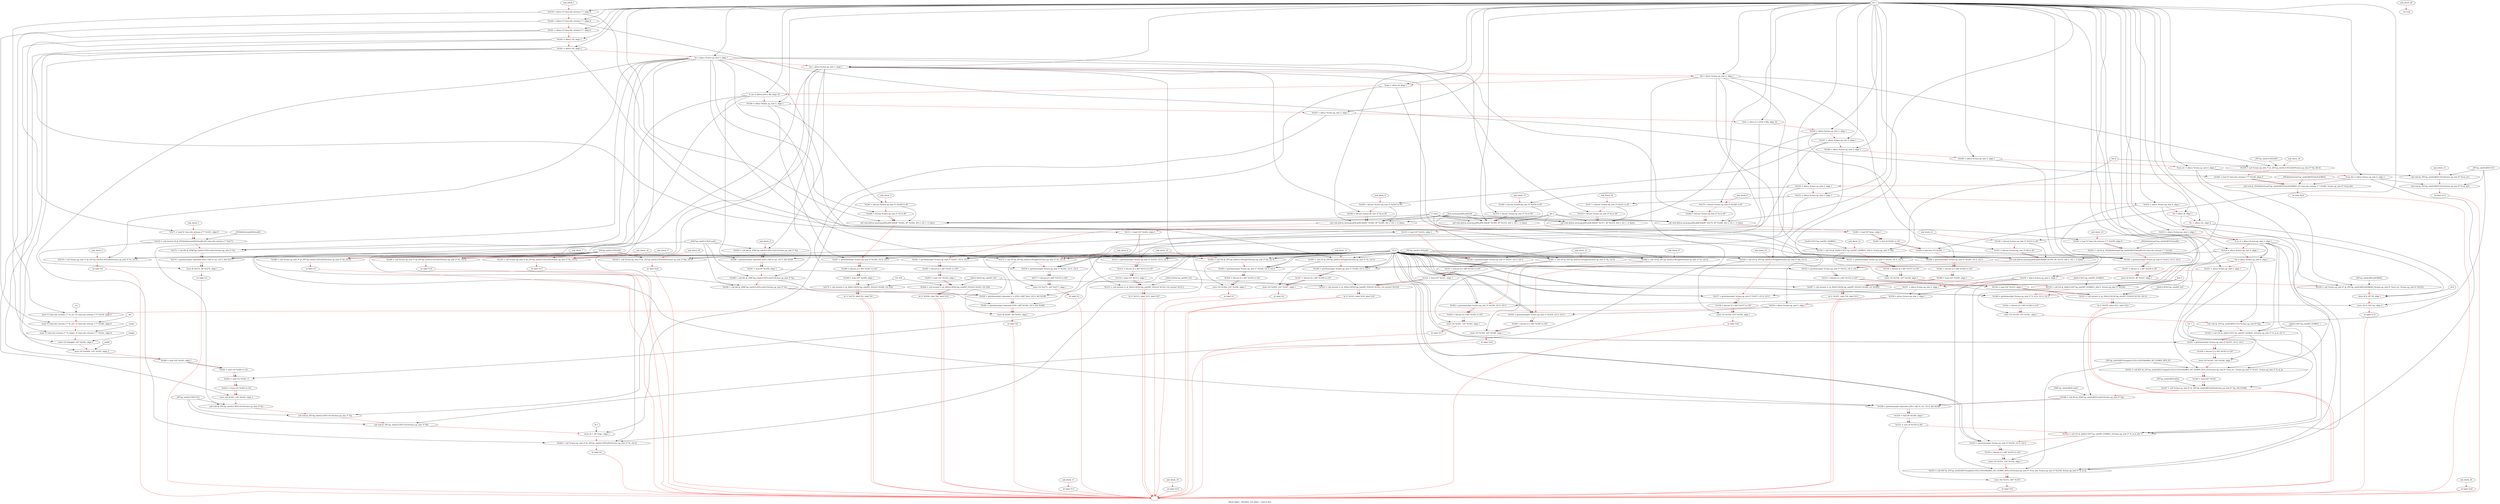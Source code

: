 digraph G {
compound=true
label="Black edges - dataflow, red edges - control flow"
"t239" [label="  %t239 = alloca %\"class.hls::stream.1\"*, align 8"]
"t240" [label="  %t240 = alloca %\"class.hls::stream.1\"*, align 8"]
"t241" [label="  %t241 = alloca %\"class.hls::stream.2\"*, align 8"]
"t242" [label="  %t242 = alloca i16, align 2"]
"t243" [label="  %t243 = alloca i16, align 2"]
"i" [label="  %i = alloca %class.ap_uint.3, align 1"]
"j" [label="  %j = alloca %class.ap_uint.3, align 1"]
"k" [label="  %k = alloca %class.ap_uint.3, align 1"]
"npc" [label="  %npc = alloca i8, align 1"]
"_lut" [label="  %_lut = alloca [256 x i8], align 16"]
"t244" [label="  %t244 = alloca %class.ap_uint.3, align 1"]
"t245" [label="  %t245 = alloca %class.ap_uint.3, align 1"]
"lut" [label="  %lut = alloca [1 x [256 x i8]], align 16"]
"t246" [label="  %t246 = alloca %class.ap_uint.3, align 1"]
"t247" [label="  %t247 = alloca %class.ap_uint.3, align 1"]
"t248" [label="  %t248 = alloca %class.ap_uint.3, align 1"]
"t249" [label="  %t249 = alloca %class.ap_uint.3, align 1"]
"val_src" [label="  %val_src = alloca %class.ap_uint.0, align 1"]
"val_dst" [label="  %val_dst = alloca %class.ap_uint.0, align 1"]
"t250" [label="  %t250 = alloca %class.ap_uint.3, align 1"]
"t251" [label="  %t251 = alloca %class.ap_uint.3, align 1"]
"t252" [label="  %t252 = alloca %class.ap_uint.0, align 1"]
"l" [label="  %l = alloca i8, align 1"]
"c" [label="  %c = alloca i32, align 4"]
"t253" [label="  %t253 = alloca %class.ap_uint.3, align 1"]
"_in_k" [label="  %_in_k = alloca %class.ap_uint.3, align 1"]
"t254" [label="  %t254 = alloca %class.ap_uint.3, align 1"]
"p" [label="  %p = alloca %class.ap_uint.0, align 1"]
"t255" [label="  %t255 = alloca %class.ap_uint.3, align 1"]
"t256" [label="  %t256 = alloca %class.ap_uint.3, align 1"]
"t257" [label="  %t257 = alloca %class.ap_uint.3, align 1"]
"t258" [label="  %t258 = alloca %class.ap_uint.3, align 1"]
"t259" [label="  %t259 = alloca %class.ap_uint.3, align 1"]
"_1" [label="  store %\"class.hls::stream.1\"* %_src, %\"class.hls::stream.1\"** %t239, align 8"]
"_2" [label="  store %\"class.hls::stream.1\"* %_dst, %\"class.hls::stream.1\"** %t240, align 8"]
"_3" [label="  store %\"class.hls::stream.2\"* %_lutptr, %\"class.hls::stream.2\"** %t241, align 8"]
"_4" [label="  store i16 %height, i16* %t242, align 2"]
"_5" [label="  store i16 %width, i16* %t243, align 2"]
"t260" [label="  %t260 = load i16* %t243, align 2"]
"t261" [label="  %t261 = zext i16 %t260 to i32"]
"t262" [label="  %t262 = ashr i32 %t261, 0"]
"t263" [label="  %t263 = trunc i32 %t262 to i16"]
"_6" [label="  store i16 %t263, i16* %t243, align 2"]
"_7" [label="  call void @_ZN7ap_uintILi13EEC1Ev(%class.ap_uint.3* %i)"]
"_8" [label="  call void @_ZN7ap_uintILi13EEC1Ev(%class.ap_uint.3* %j)"]
"_9" [label="  call void @_ZN7ap_uintILi13EEC1Ev(%class.ap_uint.3* %k)"]
"_10" [label="  store i8 1, i8* %npc, align 1"]
"t264" [label="  %t264 = call %class.ap_uint.3* @_ZN7ap_uintILi13EEaSEi(%class.ap_uint.3* %i, i32 0)"]
"_11" [label="  br label %1"]
"unk_block_1" -> "t239"[color=red]
"i32 1" -> "t239"
"t239" -> "t240"[color=red weight=2]
"i32 1" -> "t240"
"t240" -> "t241"[color=red weight=2]
"i32 1" -> "t241"
"t241" -> "t242"[color=red weight=2]
"i32 1" -> "t242"
"t242" -> "t243"[color=red weight=2]
"i32 1" -> "t243"
"t243" -> "i"[color=red weight=2]
"i32 1" -> "i"
"i" -> "j"[color=red weight=2]
"i32 1" -> "j"
"j" -> "k"[color=red weight=2]
"i32 1" -> "k"
"k" -> "npc"[color=red weight=2]
"i32 1" -> "npc"
"npc" -> "_lut"[color=red weight=2]
"i32 1" -> "_lut"
"_lut" -> "t244"[color=red weight=2]
"i32 1" -> "t244"
"t244" -> "t245"[color=red weight=2]
"i32 1" -> "t245"
"t245" -> "lut"[color=red weight=2]
"i32 1" -> "lut"
"lut" -> "t246"[color=red weight=2]
"i32 1" -> "t246"
"t246" -> "t247"[color=red weight=2]
"i32 1" -> "t247"
"t247" -> "t248"[color=red weight=2]
"i32 1" -> "t248"
"t248" -> "t249"[color=red weight=2]
"i32 1" -> "t249"
"t249" -> "val_src"[color=red weight=2]
"i32 1" -> "val_src"
"val_src" -> "val_dst"[color=red weight=2]
"i32 1" -> "val_dst"
"val_dst" -> "t250"[color=red weight=2]
"i32 1" -> "t250"
"t250" -> "t251"[color=red weight=2]
"i32 1" -> "t251"
"t251" -> "t252"[color=red weight=2]
"i32 1" -> "t252"
"t252" -> "l"[color=red weight=2]
"i32 1" -> "l"
"l" -> "c"[color=red weight=2]
"i32 1" -> "c"
"c" -> "t253"[color=red weight=2]
"i32 1" -> "t253"
"t253" -> "_in_k"[color=red weight=2]
"i32 1" -> "_in_k"
"_in_k" -> "t254"[color=red weight=2]
"i32 1" -> "t254"
"t254" -> "p"[color=red weight=2]
"i32 1" -> "p"
"p" -> "t255"[color=red weight=2]
"i32 1" -> "t255"
"t255" -> "t256"[color=red weight=2]
"i32 1" -> "t256"
"t256" -> "t257"[color=red weight=2]
"i32 1" -> "t257"
"t257" -> "t258"[color=red weight=2]
"i32 1" -> "t258"
"t258" -> "t259"[color=red weight=2]
"i32 1" -> "t259"
"t259" -> "_1"[color=red weight=2]
"_src" -> "_1"
"t239" -> "_1"
"_1" -> "_2"[color=red weight=2]
"_dst" -> "_2"
"t240" -> "_2"
"_2" -> "_3"[color=red weight=2]
"_lutptr" -> "_3"
"t241" -> "_3"
"_3" -> "_4"[color=red weight=2]
"height" -> "_4"
"t242" -> "_4"
"_4" -> "_5"[color=red weight=2]
"width" -> "_5"
"t243" -> "_5"
"_5" -> "t260"[color=red weight=2]
"t243" -> "t260"
"t260" -> "t261"[color=red weight=2]
"t260" -> "t261"
"t261" -> "t262"[color=red weight=2]
"t261" -> "t262"
"i32 0" -> "t262"
"t262" -> "t263"[color=red weight=2]
"t262" -> "t263"
"t263" -> "_6"[color=red weight=2]
"t263" -> "_6"
"t243" -> "_6"
"_6" -> "_7"[color=red weight=2]
"i" -> "_7"
"_ZN7ap_uintILi13EEC1Ev" -> "_7"
"_7" -> "_8"[color=red weight=2]
"j" -> "_8"
"_ZN7ap_uintILi13EEC1Ev" -> "_8"
"_8" -> "_9"[color=red weight=2]
"k" -> "_9"
"_ZN7ap_uintILi13EEC1Ev" -> "_9"
"_9" -> "_10"[color=red weight=2]
"i8 1" -> "_10"
"npc" -> "_10"
"_10" -> "t264"[color=red weight=2]
"i" -> "t264"
"i32 0" -> "t264"
"_ZN7ap_uintILi13EEaSEi" -> "t264"
"t264" -> "_11"[color=red weight=2]
"_11" -> ""[color=red]

"t265" [label="  %t265 = bitcast %class.ap_uint.3* %t244 to i8*"]
"t266" [label="  %t266 = bitcast %class.ap_uint.3* %i to i8*"]
"_12" [label="  call void @llvm.memcpy.p0i8.p0i8.i64(i8* %t265, i8* %t266, i64 2, i32 1, i1 false)"]
"t267" [label="  %t267 = getelementptr %class.ap_uint.3* %t244, i32 0, i32 0"]
"t268" [label="  %t268 = bitcast [2 x i8]* %t267 to i16*"]
"t269" [label="  %t269 = load i16* %t268, align 1"]
"t270" [label="  %t270 = call zeroext i1 @_ZltILi13EEb7ap_uintIXT_EEi(i16 %t269, i32 256)"]
"_13" [label="  br i1 %t270, label %2, label %4"]
"unk_block_2" -> "t265"[color=red]
"t244" -> "t265"
"t265" -> "t266"[color=red weight=2]
"i" -> "t266"
"t266" -> "_12"[color=red weight=2]
"t265" -> "_12"
"t266" -> "_12"
"i64 2" -> "_12"
"i32 1" -> "_12"
"i1 false" -> "_12"
"llvm.memcpy.p0i8.p0i8.i64" -> "_12"
"_12" -> "t267"[color=red weight=2]
"t244" -> "t267"
"i32 0" -> "t267"
"i32 0" -> "t267"
"t267" -> "t268"[color=red weight=2]
"t267" -> "t268"
"t268" -> "t269"[color=red weight=2]
"t268" -> "t269"
"t269" -> "t270"[color=red weight=2]
"t269" -> "t270"
"i32 256" -> "t270"
"_ZltILi13EEb7ap_uintIXT_EEi" -> "t270"
"t270" -> "_13"[color=red weight=2]
"t270" -> "_13"
"_13" -> ""[color=red]
"_13" -> ""[color=red]

"t271" [label="  %t271 = load %\"class.hls::stream.2\"** %t241, align 8"]
"t272" [label="  %t272 = call zeroext i8 @_ZN3hls6streamIhE4readEv(%\"class.hls::stream.2\"* %t271)"]
"t273" [label="  %t273 = call i64 @_ZNK7ap_uintILi13EEcvmEv(%class.ap_uint.3* %i)"]
"t274" [label="  %t274 = getelementptr inbounds [256 x i8]* %_lut, i32 0, i64 %t273"]
"_14" [label="  store i8 %t272, i8* %t274, align 1"]
"_15" [label="  br label %3"]
"unk_block_3" -> "t271"[color=red]
"t241" -> "t271"
"t271" -> "t272"[color=red weight=2]
"t271" -> "t272"
"_ZN3hls6streamIhE4readEv" -> "t272"
"t272" -> "t273"[color=red weight=2]
"i" -> "t273"
"_ZNK7ap_uintILi13EEcvmEv" -> "t273"
"t273" -> "t274"[color=red weight=2]
"_lut" -> "t274"
"i32 0" -> "t274"
"t273" -> "t274"
"t274" -> "_14"[color=red weight=2]
"t272" -> "_14"
"t274" -> "_14"
"_14" -> "_15"[color=red weight=2]
"_15" -> ""[color=red]

"t275" [label="  %t275 = call i16 @_ZN7ap_uintILi13EEppEi(%class.ap_uint.3* %i, i32 0)"]
"t276" [label="  %t276 = getelementptr %class.ap_uint.3* %t245, i32 0, i32 0"]
"t277" [label="  %t277 = bitcast [2 x i8]* %t276 to i16*"]
"_16" [label="  store i16 %t275, i16* %t277, align 1"]
"_17" [label="  br label %1"]
"unk_block_4" -> "t275"[color=red]
"i" -> "t275"
"i32 0" -> "t275"
"_ZN7ap_uintILi13EEppEi" -> "t275"
"t275" -> "t276"[color=red weight=2]
"t245" -> "t276"
"i32 0" -> "t276"
"i32 0" -> "t276"
"t276" -> "t277"[color=red weight=2]
"t276" -> "t277"
"t277" -> "_16"[color=red weight=2]
"t275" -> "_16"
"t277" -> "_16"
"_16" -> "_17"[color=red weight=2]
"_17" -> ""[color=red]

"t278" [label="  %t278 = call %class.ap_uint.3* @_ZN7ap_uintILi13EEaSEi(%class.ap_uint.3* %i, i32 0)"]
"_18" [label="  br label %5"]
"unk_block_5" -> "t278"[color=red]
"i" -> "t278"
"i32 0" -> "t278"
"_ZN7ap_uintILi13EEaSEi" -> "t278"
"t278" -> "_18"[color=red weight=2]
"_18" -> ""[color=red]

"t279" [label="  %t279 = bitcast %class.ap_uint.3* %t246 to i8*"]
"t280" [label="  %t280 = bitcast %class.ap_uint.3* %i to i8*"]
"_19" [label="  call void @llvm.memcpy.p0i8.p0i8.i64(i8* %t279, i8* %t280, i64 2, i32 1, i1 false)"]
"t281" [label="  %t281 = load i8* %npc, align 1"]
"t282" [label="  %t282 = zext i8 %t281 to i32"]
"t283" [label="  %t283 = mul nsw i32 %t282, 1"]
"t284" [label="  %t284 = getelementptr %class.ap_uint.3* %t246, i32 0, i32 0"]
"t285" [label="  %t285 = bitcast [2 x i8]* %t284 to i16*"]
"t286" [label="  %t286 = load i16* %t285, align 1"]
"t287" [label="  %t287 = call zeroext i1 @_ZltILi13EEb7ap_uintIXT_EEi(i16 %t286, i32 %t283)"]
"_20" [label="  br i1 %t287, label %6, label %12"]
"unk_block_6" -> "t279"[color=red]
"t246" -> "t279"
"t279" -> "t280"[color=red weight=2]
"i" -> "t280"
"t280" -> "_19"[color=red weight=2]
"t279" -> "_19"
"t280" -> "_19"
"i64 2" -> "_19"
"i32 1" -> "_19"
"i1 false" -> "_19"
"llvm.memcpy.p0i8.p0i8.i64" -> "_19"
"_19" -> "t281"[color=red weight=2]
"npc" -> "t281"
"t281" -> "t282"[color=red weight=2]
"t281" -> "t282"
"t282" -> "t283"[color=red weight=2]
"t282" -> "t283"
"i32 1" -> "t283"
"t283" -> "t284"[color=red weight=2]
"t246" -> "t284"
"i32 0" -> "t284"
"i32 0" -> "t284"
"t284" -> "t285"[color=red weight=2]
"t284" -> "t285"
"t285" -> "t286"[color=red weight=2]
"t285" -> "t286"
"t286" -> "t287"[color=red weight=2]
"t286" -> "t287"
"t283" -> "t287"
"_ZltILi13EEb7ap_uintIXT_EEi" -> "t287"
"t287" -> "_20"[color=red weight=2]
"t287" -> "_20"
"_20" -> ""[color=red]
"_20" -> ""[color=red]

"t288" [label="  %t288 = call %class.ap_uint.3* @_ZN7ap_uintILi13EEaSEi(%class.ap_uint.3* %j, i32 0)"]
"_21" [label="  br label %7"]
"unk_block_7" -> "t288"[color=red]
"j" -> "t288"
"i32 0" -> "t288"
"_ZN7ap_uintILi13EEaSEi" -> "t288"
"t288" -> "_21"[color=red weight=2]
"_21" -> ""[color=red]

"t289" [label="  %t289 = bitcast %class.ap_uint.3* %t247 to i8*"]
"t290" [label="  %t290 = bitcast %class.ap_uint.3* %j to i8*"]
"_22" [label="  call void @llvm.memcpy.p0i8.p0i8.i64(i8* %t289, i8* %t290, i64 2, i32 1, i1 false)"]
"t291" [label="  %t291 = getelementptr %class.ap_uint.3* %t247, i32 0, i32 0"]
"t292" [label="  %t292 = bitcast [2 x i8]* %t291 to i16*"]
"t293" [label="  %t293 = load i16* %t292, align 1"]
"t294" [label="  %t294 = call zeroext i1 @_ZltILi13EEb7ap_uintIXT_EEi(i16 %t293, i32 256)"]
"_23" [label="  br i1 %t294, label %8, label %10"]
"unk_block_8" -> "t289"[color=red]
"t247" -> "t289"
"t289" -> "t290"[color=red weight=2]
"j" -> "t290"
"t290" -> "_22"[color=red weight=2]
"t289" -> "_22"
"t290" -> "_22"
"i64 2" -> "_22"
"i32 1" -> "_22"
"i1 false" -> "_22"
"llvm.memcpy.p0i8.p0i8.i64" -> "_22"
"_22" -> "t291"[color=red weight=2]
"t247" -> "t291"
"i32 0" -> "t291"
"i32 0" -> "t291"
"t291" -> "t292"[color=red weight=2]
"t291" -> "t292"
"t292" -> "t293"[color=red weight=2]
"t292" -> "t293"
"t293" -> "t294"[color=red weight=2]
"t293" -> "t294"
"i32 256" -> "t294"
"_ZltILi13EEb7ap_uintIXT_EEi" -> "t294"
"t294" -> "_23"[color=red weight=2]
"t294" -> "_23"
"_23" -> ""[color=red]
"_23" -> ""[color=red]

"t295" [label="  %t295 = call i64 @_ZNK7ap_uintILi13EEcvmEv(%class.ap_uint.3* %j)"]
"t296" [label="  %t296 = getelementptr inbounds [256 x i8]* %_lut, i32 0, i64 %t295"]
"t297" [label="  %t297 = load i8* %t296, align 1"]
"t298" [label="  %t298 = call i64 @_ZNK7ap_uintILi13EEcvmEv(%class.ap_uint.3* %j)"]
"t299" [label="  %t299 = call i64 @_ZNK7ap_uintILi13EEcvmEv(%class.ap_uint.3* %i)"]
"t300" [label="  %t300 = getelementptr inbounds [1 x [256 x i8]]* %lut, i32 0, i64 %t299"]
"t301" [label="  %t301 = getelementptr inbounds [256 x i8]* %t300, i32 0, i64 %t298"]
"_24" [label="  store i8 %t297, i8* %t301, align 1"]
"_25" [label="  br label %9"]
"unk_block_9" -> "t295"[color=red]
"j" -> "t295"
"_ZNK7ap_uintILi13EEcvmEv" -> "t295"
"t295" -> "t296"[color=red weight=2]
"_lut" -> "t296"
"i32 0" -> "t296"
"t295" -> "t296"
"t296" -> "t297"[color=red weight=2]
"t296" -> "t297"
"t297" -> "t298"[color=red weight=2]
"j" -> "t298"
"_ZNK7ap_uintILi13EEcvmEv" -> "t298"
"t298" -> "t299"[color=red weight=2]
"i" -> "t299"
"_ZNK7ap_uintILi13EEcvmEv" -> "t299"
"t299" -> "t300"[color=red weight=2]
"lut" -> "t300"
"i32 0" -> "t300"
"t299" -> "t300"
"t300" -> "t301"[color=red weight=2]
"t300" -> "t301"
"i32 0" -> "t301"
"t298" -> "t301"
"t301" -> "_24"[color=red weight=2]
"t297" -> "_24"
"t301" -> "_24"
"_24" -> "_25"[color=red weight=2]
"_25" -> ""[color=red]

"t302" [label="  %t302 = call i16 @_ZN7ap_uintILi13EEppEi(%class.ap_uint.3* %j, i32 0)"]
"t303" [label="  %t303 = getelementptr %class.ap_uint.3* %t248, i32 0, i32 0"]
"t304" [label="  %t304 = bitcast [2 x i8]* %t303 to i16*"]
"_26" [label="  store i16 %t302, i16* %t304, align 1"]
"_27" [label="  br label %7"]
"unk_block_10" -> "t302"[color=red]
"j" -> "t302"
"i32 0" -> "t302"
"_ZN7ap_uintILi13EEppEi" -> "t302"
"t302" -> "t303"[color=red weight=2]
"t248" -> "t303"
"i32 0" -> "t303"
"i32 0" -> "t303"
"t303" -> "t304"[color=red weight=2]
"t303" -> "t304"
"t304" -> "_26"[color=red weight=2]
"t302" -> "_26"
"t304" -> "_26"
"_26" -> "_27"[color=red weight=2]
"_27" -> ""[color=red]

"_28" [label="  br label %11"]
"unk_block_11" -> "_28"[color=red]
"_28" -> ""[color=red]

"t305" [label="  %t305 = call i16 @_ZN7ap_uintILi13EEppEi(%class.ap_uint.3* %i, i32 0)"]
"t306" [label="  %t306 = getelementptr %class.ap_uint.3* %t249, i32 0, i32 0"]
"t307" [label="  %t307 = bitcast [2 x i8]* %t306 to i16*"]
"_29" [label="  store i16 %t305, i16* %t307, align 1"]
"_30" [label="  br label %5"]
"unk_block_12" -> "t305"[color=red]
"i" -> "t305"
"i32 0" -> "t305"
"_ZN7ap_uintILi13EEppEi" -> "t305"
"t305" -> "t306"[color=red weight=2]
"t249" -> "t306"
"i32 0" -> "t306"
"i32 0" -> "t306"
"t306" -> "t307"[color=red weight=2]
"t306" -> "t307"
"t307" -> "_29"[color=red weight=2]
"t305" -> "_29"
"t307" -> "_29"
"_29" -> "_30"[color=red weight=2]
"_30" -> ""[color=red]

"_31" [label="  call void @_ZN7ap_uintILi8EEC1Ev(%class.ap_uint.0* %val_src)"]
"_32" [label="  call void @_ZN7ap_uintILi8EEC1Ev(%class.ap_uint.0* %val_dst)"]
"_33" [label="  br label %13"]
"unk_block_13" -> "_31"[color=red]
"val_src" -> "_31"
"_ZN7ap_uintILi8EEC1Ev" -> "_31"
"_31" -> "_32"[color=red weight=2]
"val_dst" -> "_32"
"_ZN7ap_uintILi8EEC1Ev" -> "_32"
"_32" -> "_33"[color=red weight=2]
"_33" -> ""[color=red]

"t308" [label="  %t308 = call %class.ap_uint.3* @_ZN7ap_uintILi13EEaSEi(%class.ap_uint.3* %i, i32 0)"]
"_34" [label="  br label %14"]
"unk_block_14" -> "t308"[color=red]
"i" -> "t308"
"i32 0" -> "t308"
"_ZN7ap_uintILi13EEaSEi" -> "t308"
"t308" -> "_34"[color=red weight=2]
"_34" -> ""[color=red]

"t309" [label="  %t309 = bitcast %class.ap_uint.3* %t250 to i8*"]
"t310" [label="  %t310 = bitcast %class.ap_uint.3* %i to i8*"]
"_35" [label="  call void @llvm.memcpy.p0i8.p0i8.i64(i8* %t309, i8* %t310, i64 2, i32 1, i1 false)"]
"t311" [label="  %t311 = load i16* %t242, align 2"]
"t312" [label="  %t312 = getelementptr %class.ap_uint.3* %t250, i32 0, i32 0"]
"t313" [label="  %t313 = bitcast [2 x i8]* %t312 to i16*"]
"t314" [label="  %t314 = load i16* %t313, align 1"]
"t315" [label="  %t315 = call zeroext i1 @_ZltILi13EEb7ap_uintIXT_EEt(i16 %t314, i16 zeroext %t311)"]
"_36" [label="  br i1 %t315, label %15, label %27"]
"unk_block_15" -> "t309"[color=red]
"t250" -> "t309"
"t309" -> "t310"[color=red weight=2]
"i" -> "t310"
"t310" -> "_35"[color=red weight=2]
"t309" -> "_35"
"t310" -> "_35"
"i64 2" -> "_35"
"i32 1" -> "_35"
"i1 false" -> "_35"
"llvm.memcpy.p0i8.p0i8.i64" -> "_35"
"_35" -> "t311"[color=red weight=2]
"t242" -> "t311"
"t311" -> "t312"[color=red weight=2]
"t250" -> "t312"
"i32 0" -> "t312"
"i32 0" -> "t312"
"t312" -> "t313"[color=red weight=2]
"t312" -> "t313"
"t313" -> "t314"[color=red weight=2]
"t313" -> "t314"
"t314" -> "t315"[color=red weight=2]
"t314" -> "t315"
"t311" -> "t315"
"_ZltILi13EEb7ap_uintIXT_EEt" -> "t315"
"t315" -> "_36"[color=red weight=2]
"t315" -> "_36"
"_36" -> ""[color=red]
"_36" -> ""[color=red]

"_37" [label="  br label %16"]
"unk_block_16" -> "_37"[color=red]
"_37" -> ""[color=red]

"t316" [label="  %t316 = call %class.ap_uint.3* @_ZN7ap_uintILi13EEaSEi(%class.ap_uint.3* %j, i32 0)"]
"_38" [label="  br label %17"]
"unk_block_17" -> "t316"[color=red]
"j" -> "t316"
"i32 0" -> "t316"
"_ZN7ap_uintILi13EEaSEi" -> "t316"
"t316" -> "_38"[color=red weight=2]
"_38" -> ""[color=red]

"t317" [label="  %t317 = bitcast %class.ap_uint.3* %t251 to i8*"]
"t318" [label="  %t318 = bitcast %class.ap_uint.3* %j to i8*"]
"_39" [label="  call void @llvm.memcpy.p0i8.p0i8.i64(i8* %t317, i8* %t318, i64 2, i32 1, i1 false)"]
"t319" [label="  %t319 = load i16* %t243, align 2"]
"t320" [label="  %t320 = getelementptr %class.ap_uint.3* %t251, i32 0, i32 0"]
"t321" [label="  %t321 = bitcast [2 x i8]* %t320 to i16*"]
"t322" [label="  %t322 = load i16* %t321, align 1"]
"t323" [label="  %t323 = call zeroext i1 @_ZltILi13EEb7ap_uintIXT_EEt(i16 %t322, i16 zeroext %t319)"]
"_40" [label="  br i1 %t323, label %18, label %25"]
"unk_block_18" -> "t317"[color=red]
"t251" -> "t317"
"t317" -> "t318"[color=red weight=2]
"j" -> "t318"
"t318" -> "_39"[color=red weight=2]
"t317" -> "_39"
"t318" -> "_39"
"i64 2" -> "_39"
"i32 1" -> "_39"
"i1 false" -> "_39"
"llvm.memcpy.p0i8.p0i8.i64" -> "_39"
"_39" -> "t319"[color=red weight=2]
"t243" -> "t319"
"t319" -> "t320"[color=red weight=2]
"t251" -> "t320"
"i32 0" -> "t320"
"i32 0" -> "t320"
"t320" -> "t321"[color=red weight=2]
"t320" -> "t321"
"t321" -> "t322"[color=red weight=2]
"t321" -> "t322"
"t322" -> "t323"[color=red weight=2]
"t322" -> "t323"
"t319" -> "t323"
"_ZltILi13EEb7ap_uintIXT_EEt" -> "t323"
"t323" -> "_40"[color=red weight=2]
"t323" -> "_40"
"_40" -> ""[color=red]
"_40" -> ""[color=red]

"t324" [label="  %t324 = load %\"class.hls::stream.1\"** %t239, align 8"]
"t325" [label="  %t325 = call i8 @_ZN3hls6streamI7ap_uintILi8EEE4readEv(%\"class.hls::stream.1\"* %t324)"]
"t326" [label="  %t326 = getelementptr %class.ap_uint.0* %t252, i32 0, i32 0"]
"t327" [label="  %t327 = bitcast [1 x i8]* %t326 to i8*"]
"_41" [label="  store i8 %t325, i8* %t327, align 1"]
"t328" [label="  %t328 = call %class.ap_uint.0* @_ZN7ap_uintILi8EEaSERKS0_(%class.ap_uint.0* %val_src, %class.ap_uint.0* %t252)"]
"_42" [label="  store i8 0, i8* %l, align 1"]
"_43" [label="  store i32 0, i32* %c, align 4"]
"_44" [label="  br label %19"]
"unk_block_19" -> "t324"[color=red]
"t239" -> "t324"
"t324" -> "t325"[color=red weight=2]
"t324" -> "t325"
"_ZN3hls6streamI7ap_uintILi8EEE4readEv" -> "t325"
"t325" -> "t326"[color=red weight=2]
"t252" -> "t326"
"i32 0" -> "t326"
"i32 0" -> "t326"
"t326" -> "t327"[color=red weight=2]
"t326" -> "t327"
"t327" -> "_41"[color=red weight=2]
"t325" -> "_41"
"t327" -> "_41"
"_41" -> "t328"[color=red weight=2]
"val_src" -> "t328"
"t252" -> "t328"
"_ZN7ap_uintILi8EEaSERKS0_" -> "t328"
"t328" -> "_42"[color=red weight=2]
"i8 0" -> "_42"
"l" -> "_42"
"_42" -> "_43"[color=red weight=2]
"i32 0" -> "_43"
"c" -> "_43"
"_43" -> "_44"[color=red weight=2]
"_44" -> ""[color=red]

"t329" [label="  %t329 = call %class.ap_uint.3* @_ZN7ap_uintILi13EEaSEi(%class.ap_uint.3* %k, i32 0)"]
"_45" [label="  br label %20"]
"unk_block_20" -> "t329"[color=red]
"k" -> "t329"
"i32 0" -> "t329"
"_ZN7ap_uintILi13EEaSEi" -> "t329"
"t329" -> "_45"[color=red weight=2]
"_45" -> ""[color=red]

"t330" [label="  %t330 = bitcast %class.ap_uint.3* %t253 to i8*"]
"t331" [label="  %t331 = bitcast %class.ap_uint.3* %k to i8*"]
"_46" [label="  call void @llvm.memcpy.p0i8.p0i8.i64(i8* %t330, i8* %t331, i64 2, i32 1, i1 false)"]
"t332" [label="  %t332 = getelementptr %class.ap_uint.3* %t253, i32 0, i32 0"]
"t333" [label="  %t333 = bitcast [2 x i8]* %t332 to i16*"]
"t334" [label="  %t334 = load i16* %t333, align 1"]
"t335" [label="  %t335 = call zeroext i1 @_ZleILi13EEb7ap_uintIXT_EEl(i16 %t334, i64 0)"]
"_47" [label="  br i1 %t335, label %21, label %23"]
"unk_block_21" -> "t330"[color=red]
"t253" -> "t330"
"t330" -> "t331"[color=red weight=2]
"k" -> "t331"
"t331" -> "_46"[color=red weight=2]
"t330" -> "_46"
"t331" -> "_46"
"i64 2" -> "_46"
"i32 1" -> "_46"
"i1 false" -> "_46"
"llvm.memcpy.p0i8.p0i8.i64" -> "_46"
"_46" -> "t332"[color=red weight=2]
"t253" -> "t332"
"i32 0" -> "t332"
"i32 0" -> "t332"
"t332" -> "t333"[color=red weight=2]
"t332" -> "t333"
"t333" -> "t334"[color=red weight=2]
"t333" -> "t334"
"t334" -> "t335"[color=red weight=2]
"t334" -> "t335"
"i64 0" -> "t335"
"_ZleILi13EEb7ap_uintIXT_EEl" -> "t335"
"t335" -> "_47"[color=red weight=2]
"t335" -> "_47"
"_47" -> ""[color=red]
"_47" -> ""[color=red]

"t336" [label="  %t336 = call i16 @_ZmlILi13EE7ap_uintIXT_EElRKS1_(i64 8, %class.ap_uint.3* %k)"]
"t337" [label="  %t337 = getelementptr %class.ap_uint.3* %t254, i32 0, i32 0"]
"t338" [label="  %t338 = bitcast [2 x i8]* %t337 to i16*"]
"_48" [label="  store i16 %t336, i16* %t338, align 1"]
"t339" [label="  %t339 = call i16 @_ZplILi13EE7ap_uintIXT_EElRKS1_(i64 0, %class.ap_uint.3* %t254)"]
"t340" [label="  %t340 = getelementptr %class.ap_uint.3* %_in_k, i32 0, i32 0"]
"t341" [label="  %t341 = bitcast [2 x i8]* %t340 to i16*"]
"_49" [label="  store i16 %t339, i16* %t341, align 1"]
"_50" [label="  call void @_ZN7ap_uintILi8EEC1Ev(%class.ap_uint.0* %p)"]
"t342" [label="  %t342 = call i16 @_ZplILi13EE7ap_uintIXT_EERKS1_i(%class.ap_uint.3* %_in_k, i32 7)"]
"t343" [label="  %t343 = getelementptr %class.ap_uint.3* %t255, i32 0, i32 0"]
"t344" [label="  %t344 = bitcast [2 x i8]* %t343 to i16*"]
"_51" [label="  store i16 %t342, i16* %t344, align 1"]
"t345" [label="  %t345 = call i64* @_ZN7ap_uintILi8EE5rangeILi13ELi13EEERmRKS_IXT_EERKS_IXT0_EE(%class.ap_uint.0* %val_src, %class.ap_uint.3* %t255, %class.ap_uint.3* %_in_k)"]
"t346" [label="  %t346 = load i64* %t345"]
"t347" [label="  %t347 = call %class.ap_uint.0* @_ZN7ap_uintILi8EEaSEm(%class.ap_uint.0* %p, i64 %t346)"]
"t348" [label="  %t348 = call i64 @_ZNK7ap_uintILi8EEcvmEv(%class.ap_uint.0* %p)"]
"t349" [label="  %t349 = getelementptr inbounds [256 x i8]* %_lut, i32 0, i64 %t348"]
"t350" [label="  %t350 = load i8* %t349, align 1"]
"t351" [label="  %t351 = zext i8 %t350 to i64"]
"t352" [label="  %t352 = call i16 @_ZplILi13EE7ap_uintIXT_EERKS1_i(%class.ap_uint.3* %_in_k, i32 7)"]
"t353" [label="  %t353 = getelementptr %class.ap_uint.3* %t256, i32 0, i32 0"]
"t354" [label="  %t354 = bitcast [2 x i8]* %t353 to i16*"]
"_52" [label="  store i16 %t352, i16* %t354, align 1"]
"t355" [label="  %t355 = call i64* @_ZN7ap_uintILi8EE5rangeILi13ELi13EEERmRKS_IXT_EERKS_IXT0_EE(%class.ap_uint.0* %val_dst, %class.ap_uint.3* %t256, %class.ap_uint.3* %_in_k)"]
"_53" [label="  store i64 %t351, i64* %t355"]
"_54" [label="  br label %22"]
"unk_block_22" -> "t336"[color=red]
"i64 8" -> "t336"
"k" -> "t336"
"_ZmlILi13EE7ap_uintIXT_EElRKS1_" -> "t336"
"t336" -> "t337"[color=red weight=2]
"t254" -> "t337"
"i32 0" -> "t337"
"i32 0" -> "t337"
"t337" -> "t338"[color=red weight=2]
"t337" -> "t338"
"t338" -> "_48"[color=red weight=2]
"t336" -> "_48"
"t338" -> "_48"
"_48" -> "t339"[color=red weight=2]
"i64 0" -> "t339"
"t254" -> "t339"
"_ZplILi13EE7ap_uintIXT_EElRKS1_" -> "t339"
"t339" -> "t340"[color=red weight=2]
"_in_k" -> "t340"
"i32 0" -> "t340"
"i32 0" -> "t340"
"t340" -> "t341"[color=red weight=2]
"t340" -> "t341"
"t341" -> "_49"[color=red weight=2]
"t339" -> "_49"
"t341" -> "_49"
"_49" -> "_50"[color=red weight=2]
"p" -> "_50"
"_ZN7ap_uintILi8EEC1Ev" -> "_50"
"_50" -> "t342"[color=red weight=2]
"_in_k" -> "t342"
"i32 7" -> "t342"
"_ZplILi13EE7ap_uintIXT_EERKS1_i" -> "t342"
"t342" -> "t343"[color=red weight=2]
"t255" -> "t343"
"i32 0" -> "t343"
"i32 0" -> "t343"
"t343" -> "t344"[color=red weight=2]
"t343" -> "t344"
"t344" -> "_51"[color=red weight=2]
"t342" -> "_51"
"t344" -> "_51"
"_51" -> "t345"[color=red weight=2]
"val_src" -> "t345"
"t255" -> "t345"
"_in_k" -> "t345"
"_ZN7ap_uintILi8EE5rangeILi13ELi13EEERmRKS_IXT_EERKS_IXT0_EE" -> "t345"
"t345" -> "t346"[color=red weight=2]
"t345" -> "t346"
"t346" -> "t347"[color=red weight=2]
"p" -> "t347"
"t346" -> "t347"
"_ZN7ap_uintILi8EEaSEm" -> "t347"
"t347" -> "t348"[color=red weight=2]
"p" -> "t348"
"_ZNK7ap_uintILi8EEcvmEv" -> "t348"
"t348" -> "t349"[color=red weight=2]
"_lut" -> "t349"
"i32 0" -> "t349"
"t348" -> "t349"
"t349" -> "t350"[color=red weight=2]
"t349" -> "t350"
"t350" -> "t351"[color=red weight=2]
"t350" -> "t351"
"t351" -> "t352"[color=red weight=2]
"_in_k" -> "t352"
"i32 7" -> "t352"
"_ZplILi13EE7ap_uintIXT_EERKS1_i" -> "t352"
"t352" -> "t353"[color=red weight=2]
"t256" -> "t353"
"i32 0" -> "t353"
"i32 0" -> "t353"
"t353" -> "t354"[color=red weight=2]
"t353" -> "t354"
"t354" -> "_52"[color=red weight=2]
"t352" -> "_52"
"t354" -> "_52"
"_52" -> "t355"[color=red weight=2]
"val_dst" -> "t355"
"t256" -> "t355"
"_in_k" -> "t355"
"_ZN7ap_uintILi8EE5rangeILi13ELi13EEERmRKS_IXT_EERKS_IXT0_EE" -> "t355"
"t355" -> "_53"[color=red weight=2]
"t351" -> "_53"
"t355" -> "_53"
"_53" -> "_54"[color=red weight=2]
"_54" -> ""[color=red]

"t356" [label="  %t356 = call i16 @_ZN7ap_uintILi13EEppEi(%class.ap_uint.3* %k, i32 0)"]
"t357" [label="  %t357 = getelementptr %class.ap_uint.3* %t257, i32 0, i32 0"]
"t358" [label="  %t358 = bitcast [2 x i8]* %t357 to i16*"]
"_55" [label="  store i16 %t356, i16* %t358, align 1"]
"_56" [label="  br label %20"]
"unk_block_23" -> "t356"[color=red]
"k" -> "t356"
"i32 0" -> "t356"
"_ZN7ap_uintILi13EEppEi" -> "t356"
"t356" -> "t357"[color=red weight=2]
"t257" -> "t357"
"i32 0" -> "t357"
"i32 0" -> "t357"
"t357" -> "t358"[color=red weight=2]
"t357" -> "t358"
"t358" -> "_55"[color=red weight=2]
"t356" -> "_55"
"t358" -> "_55"
"_55" -> "_56"[color=red weight=2]
"_56" -> ""[color=red]

"t359" [label="  %t359 = call %class.ap_uint.3* @_ZN7ap_uintILi13EEaSEl(%class.ap_uint.3* %k, i64 8)"]
"t360" [label="  %t360 = load %\"class.hls::stream.1\"** %t240, align 8"]
"_57" [label="  call void @_ZN3hls6streamI7ap_uintILi8EEE5writeERKS2_(%\"class.hls::stream.1\"* %t360, %class.ap_uint.0* %val_dst)"]
"_58" [label="  br label %24"]
"unk_block_24" -> "t359"[color=red]
"k" -> "t359"
"i64 8" -> "t359"
"_ZN7ap_uintILi13EEaSEl" -> "t359"
"t359" -> "t360"[color=red weight=2]
"t240" -> "t360"
"t360" -> "_57"[color=red weight=2]
"t360" -> "_57"
"val_dst" -> "_57"
"_ZN3hls6streamI7ap_uintILi8EEE5writeERKS2_" -> "_57"
"_57" -> "_58"[color=red weight=2]
"_58" -> ""[color=red]

"t361" [label="  %t361 = call i16 @_ZN7ap_uintILi13EEppEi(%class.ap_uint.3* %j, i32 0)"]
"t362" [label="  %t362 = getelementptr %class.ap_uint.3* %t258, i32 0, i32 0"]
"t363" [label="  %t363 = bitcast [2 x i8]* %t362 to i16*"]
"_59" [label="  store i16 %t361, i16* %t363, align 1"]
"_60" [label="  br label %17"]
"unk_block_25" -> "t361"[color=red]
"j" -> "t361"
"i32 0" -> "t361"
"_ZN7ap_uintILi13EEppEi" -> "t361"
"t361" -> "t362"[color=red weight=2]
"t258" -> "t362"
"i32 0" -> "t362"
"i32 0" -> "t362"
"t362" -> "t363"[color=red weight=2]
"t362" -> "t363"
"t363" -> "_59"[color=red weight=2]
"t361" -> "_59"
"t363" -> "_59"
"_59" -> "_60"[color=red weight=2]
"_60" -> ""[color=red]

"_61" [label="  br label %26"]
"unk_block_26" -> "_61"[color=red]
"_61" -> ""[color=red]

"t364" [label="  %t364 = call i16 @_ZN7ap_uintILi13EEppEi(%class.ap_uint.3* %i, i32 0)"]
"t365" [label="  %t365 = getelementptr %class.ap_uint.3* %t259, i32 0, i32 0"]
"t366" [label="  %t366 = bitcast [2 x i8]* %t365 to i16*"]
"_62" [label="  store i16 %t364, i16* %t366, align 1"]
"_63" [label="  br label %14"]
"unk_block_27" -> "t364"[color=red]
"i" -> "t364"
"i32 0" -> "t364"
"_ZN7ap_uintILi13EEppEi" -> "t364"
"t364" -> "t365"[color=red weight=2]
"t259" -> "t365"
"i32 0" -> "t365"
"i32 0" -> "t365"
"t365" -> "t366"[color=red weight=2]
"t365" -> "t366"
"t366" -> "_62"[color=red weight=2]
"t364" -> "_62"
"t366" -> "_62"
"_62" -> "_63"[color=red weight=2]
"_63" -> ""[color=red]

"_64" [label="  ret void"]
"unk_block_28" -> "_64"[color=red]

}
